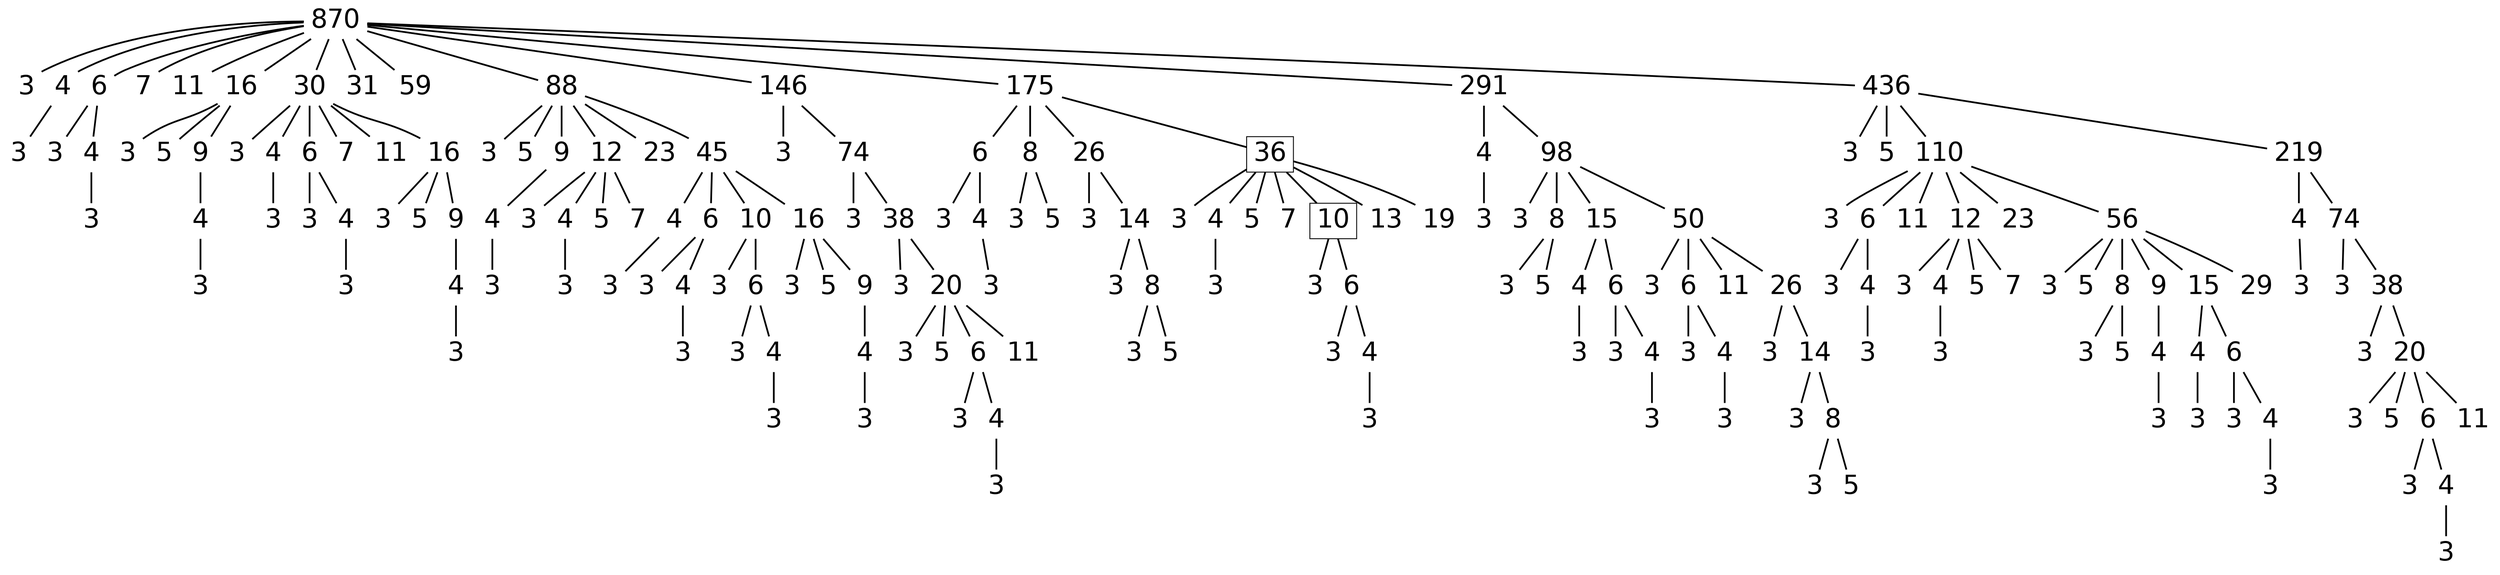 digraph graph_name {
 graph[nodesep = 0.1];
 edge[dir=none, style=bold];
 node[ fontname = "Helvetica", shape = plaintext, width = 0.25, height = 0.25, fontsize=30];
s870;
s870_3;
s870_4;
s870_4_3;
s870_6;
s870_6_3;
s870_6_4;
s870_6_4_3;
s870_7;
s870_11;
s870_16;
s870_16_3;
s870_16_5;
s870_16_9;
s870_16_9_4;
s870_16_9_4_3;
s870_30;
s870_30_3;
s870_30_4;
s870_30_4_3;
s870_30_6;
s870_30_6_3;
s870_30_6_4;
s870_30_6_4_3;
s870_30_7;
s870_30_11;
s870_30_16;
s870_30_16_3;
s870_30_16_5;
s870_30_16_9;
s870_30_16_9_4;
s870_30_16_9_4_3;
s870_31;
s870_59;
s870_88;
s870_88_3;
s870_88_5;
s870_88_9;
s870_88_9_4;
s870_88_9_4_3;
s870_88_12;
s870_88_12_3;
s870_88_12_4;
s870_88_12_4_3;
s870_88_12_5;
s870_88_12_7;
s870_88_23;
s870_88_45;
s870_88_45_4;
s870_88_45_4_3;
s870_88_45_6;
s870_88_45_6_3;
s870_88_45_6_4;
s870_88_45_6_4_3;
s870_88_45_10;
s870_88_45_10_3;
s870_88_45_10_6;
s870_88_45_10_6_3;
s870_88_45_10_6_4;
s870_88_45_10_6_4_3;
s870_88_45_16;
s870_88_45_16_3;
s870_88_45_16_5;
s870_88_45_16_9;
s870_88_45_16_9_4;
s870_88_45_16_9_4_3;
s870_146;
s870_146_3;
s870_146_74;
s870_146_74_3;
s870_146_74_38;
s870_146_74_38_3;
s870_146_74_38_20;
s870_146_74_38_20_3;
s870_146_74_38_20_5;
s870_146_74_38_20_6;
s870_146_74_38_20_6_3;
s870_146_74_38_20_6_4;
s870_146_74_38_20_6_4_3;
s870_146_74_38_20_11;
s870_175;
s870_175_6;
s870_175_6_3;
s870_175_6_4;
s870_175_6_4_3;
s870_175_8;
s870_175_8_3;
s870_175_8_5;
s870_175_26;
s870_175_26_3;
s870_175_26_14;
s870_175_26_14_3;
s870_175_26_14_8;
s870_175_26_14_8_3;
s870_175_26_14_8_5;
s870_175_36;
s870_175_36_3;
s870_175_36_4;
s870_175_36_4_3;
s870_175_36_5;
s870_175_36_7;
s870_175_36_10;
s870_175_36_10_3;
s870_175_36_10_6;
s870_175_36_10_6_3;
s870_175_36_10_6_4;
s870_175_36_10_6_4_3;
s870_175_36_13;
s870_175_36_19;
s870_291;
s870_291_4;
s870_291_4_3;
s870_291_98;
s870_291_98_3;
s870_291_98_8;
s870_291_98_8_3;
s870_291_98_8_5;
s870_291_98_15;
s870_291_98_15_4;
s870_291_98_15_4_3;
s870_291_98_15_6;
s870_291_98_15_6_3;
s870_291_98_15_6_4;
s870_291_98_15_6_4_3;
s870_291_98_50;
s870_291_98_50_3;
s870_291_98_50_6;
s870_291_98_50_6_3;
s870_291_98_50_6_4;
s870_291_98_50_6_4_3;
s870_291_98_50_11;
s870_291_98_50_26;
s870_291_98_50_26_3;
s870_291_98_50_26_14;
s870_291_98_50_26_14_3;
s870_291_98_50_26_14_8;
s870_291_98_50_26_14_8_3;
s870_291_98_50_26_14_8_5;
s870_436;
s870_436_3;
s870_436_5;
s870_436_110;
s870_436_110_3;
s870_436_110_6;
s870_436_110_6_3;
s870_436_110_6_4;
s870_436_110_6_4_3;
s870_436_110_11;
s870_436_110_12;
s870_436_110_12_3;
s870_436_110_12_4;
s870_436_110_12_4_3;
s870_436_110_12_5;
s870_436_110_12_7;
s870_436_110_23;
s870_436_110_56;
s870_436_110_56_3;
s870_436_110_56_5;
s870_436_110_56_8;
s870_436_110_56_8_3;
s870_436_110_56_8_5;
s870_436_110_56_9;
s870_436_110_56_9_4;
s870_436_110_56_9_4_3;
s870_436_110_56_15;
s870_436_110_56_15_4;
s870_436_110_56_15_4_3;
s870_436_110_56_15_6;
s870_436_110_56_15_6_3;
s870_436_110_56_15_6_4;
s870_436_110_56_15_6_4_3;
s870_436_110_56_29;
s870_436_219;
s870_436_219_4;
s870_436_219_4_3;
s870_436_219_74;
s870_436_219_74_3;
s870_436_219_74_38;
s870_436_219_74_38_3;
s870_436_219_74_38_20;
s870_436_219_74_38_20_3;
s870_436_219_74_38_20_5;
s870_436_219_74_38_20_6;
s870_436_219_74_38_20_6_3;
s870_436_219_74_38_20_6_4;
s870_436_219_74_38_20_6_4_3;
s870_436_219_74_38_20_11;
s870[label="870" ];
s870->s870_3;
s870_3[label="3" ];
s870->s870_4;
s870_4[label="4" ];
s870_4->s870_4_3;
s870_4_3[label="3" ];
s870->s870_6;
s870_6[label="6" ];
s870_6->s870_6_3;
s870_6_3[label="3" ];
s870_6->s870_6_4;
s870_6_4[label="4" ];
s870_6_4->s870_6_4_3;
s870_6_4_3[label="3" ];
s870->s870_7;
s870_7[label="7" ];
s870->s870_11;
s870_11[label="11" ];
s870->s870_16;
s870_16[label="16" ];
s870_16->s870_16_3;
s870_16_3[label="3" ];
s870_16->s870_16_5;
s870_16_5[label="5" ];
s870_16->s870_16_9;
s870_16_9[label="9" ];
s870_16_9->s870_16_9_4;
s870_16_9_4[label="4" ];
s870_16_9_4->s870_16_9_4_3;
s870_16_9_4_3[label="3" ];
s870->s870_30;
s870_30[label="30" ];
s870_30->s870_30_3;
s870_30_3[label="3" ];
s870_30->s870_30_4;
s870_30_4[label="4" ];
s870_30_4->s870_30_4_3;
s870_30_4_3[label="3" ];
s870_30->s870_30_6;
s870_30_6[label="6" ];
s870_30_6->s870_30_6_3;
s870_30_6_3[label="3" ];
s870_30_6->s870_30_6_4;
s870_30_6_4[label="4" ];
s870_30_6_4->s870_30_6_4_3;
s870_30_6_4_3[label="3" ];
s870_30->s870_30_7;
s870_30_7[label="7" ];
s870_30->s870_30_11;
s870_30_11[label="11" ];
s870_30->s870_30_16;
s870_30_16[label="16" ];
s870_30_16->s870_30_16_3;
s870_30_16_3[label="3" ];
s870_30_16->s870_30_16_5;
s870_30_16_5[label="5" ];
s870_30_16->s870_30_16_9;
s870_30_16_9[label="9" ];
s870_30_16_9->s870_30_16_9_4;
s870_30_16_9_4[label="4" ];
s870_30_16_9_4->s870_30_16_9_4_3;
s870_30_16_9_4_3[label="3" ];
s870->s870_31;
s870_31[label="31" ];
s870->s870_59;
s870_59[label="59" ];
s870->s870_88;
s870_88[label="88" ];
s870_88->s870_88_3;
s870_88_3[label="3" ];
s870_88->s870_88_5;
s870_88_5[label="5" ];
s870_88->s870_88_9;
s870_88_9[label="9" ];
s870_88_9->s870_88_9_4;
s870_88_9_4[label="4" ];
s870_88_9_4->s870_88_9_4_3;
s870_88_9_4_3[label="3" ];
s870_88->s870_88_12;
s870_88_12[label="12" ];
s870_88_12->s870_88_12_3;
s870_88_12_3[label="3" ];
s870_88_12->s870_88_12_4;
s870_88_12_4[label="4" ];
s870_88_12_4->s870_88_12_4_3;
s870_88_12_4_3[label="3" ];
s870_88_12->s870_88_12_5;
s870_88_12_5[label="5" ];
s870_88_12->s870_88_12_7;
s870_88_12_7[label="7" ];
s870_88->s870_88_23;
s870_88_23[label="23" ];
s870_88->s870_88_45;
s870_88_45[label="45" ];
s870_88_45->s870_88_45_4;
s870_88_45_4[label="4" ];
s870_88_45_4->s870_88_45_4_3;
s870_88_45_4_3[label="3" ];
s870_88_45->s870_88_45_6;
s870_88_45_6[label="6" ];
s870_88_45_6->s870_88_45_6_3;
s870_88_45_6_3[label="3" ];
s870_88_45_6->s870_88_45_6_4;
s870_88_45_6_4[label="4" ];
s870_88_45_6_4->s870_88_45_6_4_3;
s870_88_45_6_4_3[label="3" ];
s870_88_45->s870_88_45_10;
s870_88_45_10[label="10" ];
s870_88_45_10->s870_88_45_10_3;
s870_88_45_10_3[label="3" ];
s870_88_45_10->s870_88_45_10_6;
s870_88_45_10_6[label="6" ];
s870_88_45_10_6->s870_88_45_10_6_3;
s870_88_45_10_6_3[label="3" ];
s870_88_45_10_6->s870_88_45_10_6_4;
s870_88_45_10_6_4[label="4" ];
s870_88_45_10_6_4->s870_88_45_10_6_4_3;
s870_88_45_10_6_4_3[label="3" ];
s870_88_45->s870_88_45_16;
s870_88_45_16[label="16" ];
s870_88_45_16->s870_88_45_16_3;
s870_88_45_16_3[label="3" ];
s870_88_45_16->s870_88_45_16_5;
s870_88_45_16_5[label="5" ];
s870_88_45_16->s870_88_45_16_9;
s870_88_45_16_9[label="9" ];
s870_88_45_16_9->s870_88_45_16_9_4;
s870_88_45_16_9_4[label="4" ];
s870_88_45_16_9_4->s870_88_45_16_9_4_3;
s870_88_45_16_9_4_3[label="3" ];
s870->s870_146;
s870_146[label="146" ];
s870_146->s870_146_3;
s870_146_3[label="3" ];
s870_146->s870_146_74;
s870_146_74[label="74" ];
s870_146_74->s870_146_74_3;
s870_146_74_3[label="3" ];
s870_146_74->s870_146_74_38;
s870_146_74_38[label="38" ];
s870_146_74_38->s870_146_74_38_3;
s870_146_74_38_3[label="3" ];
s870_146_74_38->s870_146_74_38_20;
s870_146_74_38_20[label="20" ];
s870_146_74_38_20->s870_146_74_38_20_3;
s870_146_74_38_20_3[label="3" ];
s870_146_74_38_20->s870_146_74_38_20_5;
s870_146_74_38_20_5[label="5" ];
s870_146_74_38_20->s870_146_74_38_20_6;
s870_146_74_38_20_6[label="6" ];
s870_146_74_38_20_6->s870_146_74_38_20_6_3;
s870_146_74_38_20_6_3[label="3" ];
s870_146_74_38_20_6->s870_146_74_38_20_6_4;
s870_146_74_38_20_6_4[label="4" ];
s870_146_74_38_20_6_4->s870_146_74_38_20_6_4_3;
s870_146_74_38_20_6_4_3[label="3" ];
s870_146_74_38_20->s870_146_74_38_20_11;
s870_146_74_38_20_11[label="11" ];
s870->s870_175;
s870_175[label="175" ];
s870_175->s870_175_6;
s870_175_6[label="6" ];
s870_175_6->s870_175_6_3;
s870_175_6_3[label="3" ];
s870_175_6->s870_175_6_4;
s870_175_6_4[label="4" ];
s870_175_6_4->s870_175_6_4_3;
s870_175_6_4_3[label="3" ];
s870_175->s870_175_8;
s870_175_8[label="8" ];
s870_175_8->s870_175_8_3;
s870_175_8_3[label="3" ];
s870_175_8->s870_175_8_5;
s870_175_8_5[label="5" ];
s870_175->s870_175_26;
s870_175_26[label="26" ];
s870_175_26->s870_175_26_3;
s870_175_26_3[label="3" ];
s870_175_26->s870_175_26_14;
s870_175_26_14[label="14" ];
s870_175_26_14->s870_175_26_14_3;
s870_175_26_14_3[label="3" ];
s870_175_26_14->s870_175_26_14_8;
s870_175_26_14_8[label="8" ];
s870_175_26_14_8->s870_175_26_14_8_3;
s870_175_26_14_8_3[label="3" ];
s870_175_26_14_8->s870_175_26_14_8_5;
s870_175_26_14_8_5[label="5" ];
s870_175->s870_175_36;
s870_175_36[label="36" ;shape=box];
s870_175_36->s870_175_36_3;
s870_175_36_3[label="3" ];
s870_175_36->s870_175_36_4;
s870_175_36_4[label="4" ];
s870_175_36_4->s870_175_36_4_3;
s870_175_36_4_3[label="3" ];
s870_175_36->s870_175_36_5;
s870_175_36_5[label="5" ];
s870_175_36->s870_175_36_7;
s870_175_36_7[label="7" ];
s870_175_36->s870_175_36_10;
s870_175_36_10[label="10" ;shape=box];
s870_175_36_10->s870_175_36_10_3;
s870_175_36_10_3[label="3" ];
s870_175_36_10->s870_175_36_10_6;
s870_175_36_10_6[label="6" ];
s870_175_36_10_6->s870_175_36_10_6_3;
s870_175_36_10_6_3[label="3" ];
s870_175_36_10_6->s870_175_36_10_6_4;
s870_175_36_10_6_4[label="4" ];
s870_175_36_10_6_4->s870_175_36_10_6_4_3;
s870_175_36_10_6_4_3[label="3" ];
s870_175_36->s870_175_36_13;
s870_175_36_13[label="13" ];
s870_175_36->s870_175_36_19;
s870_175_36_19[label="19" ];
s870->s870_291;
s870_291[label="291" ];
s870_291->s870_291_4;
s870_291_4[label="4" ];
s870_291_4->s870_291_4_3;
s870_291_4_3[label="3" ];
s870_291->s870_291_98;
s870_291_98[label="98" ];
s870_291_98->s870_291_98_3;
s870_291_98_3[label="3" ];
s870_291_98->s870_291_98_8;
s870_291_98_8[label="8" ];
s870_291_98_8->s870_291_98_8_3;
s870_291_98_8_3[label="3" ];
s870_291_98_8->s870_291_98_8_5;
s870_291_98_8_5[label="5" ];
s870_291_98->s870_291_98_15;
s870_291_98_15[label="15" ];
s870_291_98_15->s870_291_98_15_4;
s870_291_98_15_4[label="4" ];
s870_291_98_15_4->s870_291_98_15_4_3;
s870_291_98_15_4_3[label="3" ];
s870_291_98_15->s870_291_98_15_6;
s870_291_98_15_6[label="6" ];
s870_291_98_15_6->s870_291_98_15_6_3;
s870_291_98_15_6_3[label="3" ];
s870_291_98_15_6->s870_291_98_15_6_4;
s870_291_98_15_6_4[label="4" ];
s870_291_98_15_6_4->s870_291_98_15_6_4_3;
s870_291_98_15_6_4_3[label="3" ];
s870_291_98->s870_291_98_50;
s870_291_98_50[label="50" ];
s870_291_98_50->s870_291_98_50_3;
s870_291_98_50_3[label="3" ];
s870_291_98_50->s870_291_98_50_6;
s870_291_98_50_6[label="6" ];
s870_291_98_50_6->s870_291_98_50_6_3;
s870_291_98_50_6_3[label="3" ];
s870_291_98_50_6->s870_291_98_50_6_4;
s870_291_98_50_6_4[label="4" ];
s870_291_98_50_6_4->s870_291_98_50_6_4_3;
s870_291_98_50_6_4_3[label="3" ];
s870_291_98_50->s870_291_98_50_11;
s870_291_98_50_11[label="11" ];
s870_291_98_50->s870_291_98_50_26;
s870_291_98_50_26[label="26" ];
s870_291_98_50_26->s870_291_98_50_26_3;
s870_291_98_50_26_3[label="3" ];
s870_291_98_50_26->s870_291_98_50_26_14;
s870_291_98_50_26_14[label="14" ];
s870_291_98_50_26_14->s870_291_98_50_26_14_3;
s870_291_98_50_26_14_3[label="3" ];
s870_291_98_50_26_14->s870_291_98_50_26_14_8;
s870_291_98_50_26_14_8[label="8" ];
s870_291_98_50_26_14_8->s870_291_98_50_26_14_8_3;
s870_291_98_50_26_14_8_3[label="3" ];
s870_291_98_50_26_14_8->s870_291_98_50_26_14_8_5;
s870_291_98_50_26_14_8_5[label="5" ];
s870->s870_436;
s870_436[label="436" ];
s870_436->s870_436_3;
s870_436_3[label="3" ];
s870_436->s870_436_5;
s870_436_5[label="5" ];
s870_436->s870_436_110;
s870_436_110[label="110" ];
s870_436_110->s870_436_110_3;
s870_436_110_3[label="3" ];
s870_436_110->s870_436_110_6;
s870_436_110_6[label="6" ];
s870_436_110_6->s870_436_110_6_3;
s870_436_110_6_3[label="3" ];
s870_436_110_6->s870_436_110_6_4;
s870_436_110_6_4[label="4" ];
s870_436_110_6_4->s870_436_110_6_4_3;
s870_436_110_6_4_3[label="3" ];
s870_436_110->s870_436_110_11;
s870_436_110_11[label="11" ];
s870_436_110->s870_436_110_12;
s870_436_110_12[label="12" ];
s870_436_110_12->s870_436_110_12_3;
s870_436_110_12_3[label="3" ];
s870_436_110_12->s870_436_110_12_4;
s870_436_110_12_4[label="4" ];
s870_436_110_12_4->s870_436_110_12_4_3;
s870_436_110_12_4_3[label="3" ];
s870_436_110_12->s870_436_110_12_5;
s870_436_110_12_5[label="5" ];
s870_436_110_12->s870_436_110_12_7;
s870_436_110_12_7[label="7" ];
s870_436_110->s870_436_110_23;
s870_436_110_23[label="23" ];
s870_436_110->s870_436_110_56;
s870_436_110_56[label="56" ];
s870_436_110_56->s870_436_110_56_3;
s870_436_110_56_3[label="3" ];
s870_436_110_56->s870_436_110_56_5;
s870_436_110_56_5[label="5" ];
s870_436_110_56->s870_436_110_56_8;
s870_436_110_56_8[label="8" ];
s870_436_110_56_8->s870_436_110_56_8_3;
s870_436_110_56_8_3[label="3" ];
s870_436_110_56_8->s870_436_110_56_8_5;
s870_436_110_56_8_5[label="5" ];
s870_436_110_56->s870_436_110_56_9;
s870_436_110_56_9[label="9" ];
s870_436_110_56_9->s870_436_110_56_9_4;
s870_436_110_56_9_4[label="4" ];
s870_436_110_56_9_4->s870_436_110_56_9_4_3;
s870_436_110_56_9_4_3[label="3" ];
s870_436_110_56->s870_436_110_56_15;
s870_436_110_56_15[label="15" ];
s870_436_110_56_15->s870_436_110_56_15_4;
s870_436_110_56_15_4[label="4" ];
s870_436_110_56_15_4->s870_436_110_56_15_4_3;
s870_436_110_56_15_4_3[label="3" ];
s870_436_110_56_15->s870_436_110_56_15_6;
s870_436_110_56_15_6[label="6" ];
s870_436_110_56_15_6->s870_436_110_56_15_6_3;
s870_436_110_56_15_6_3[label="3" ];
s870_436_110_56_15_6->s870_436_110_56_15_6_4;
s870_436_110_56_15_6_4[label="4" ];
s870_436_110_56_15_6_4->s870_436_110_56_15_6_4_3;
s870_436_110_56_15_6_4_3[label="3" ];
s870_436_110_56->s870_436_110_56_29;
s870_436_110_56_29[label="29" ];
s870_436->s870_436_219;
s870_436_219[label="219" ];
s870_436_219->s870_436_219_4;
s870_436_219_4[label="4" ];
s870_436_219_4->s870_436_219_4_3;
s870_436_219_4_3[label="3" ];
s870_436_219->s870_436_219_74;
s870_436_219_74[label="74" ];
s870_436_219_74->s870_436_219_74_3;
s870_436_219_74_3[label="3" ];
s870_436_219_74->s870_436_219_74_38;
s870_436_219_74_38[label="38" ];
s870_436_219_74_38->s870_436_219_74_38_3;
s870_436_219_74_38_3[label="3" ];
s870_436_219_74_38->s870_436_219_74_38_20;
s870_436_219_74_38_20[label="20" ];
s870_436_219_74_38_20->s870_436_219_74_38_20_3;
s870_436_219_74_38_20_3[label="3" ];
s870_436_219_74_38_20->s870_436_219_74_38_20_5;
s870_436_219_74_38_20_5[label="5" ];
s870_436_219_74_38_20->s870_436_219_74_38_20_6;
s870_436_219_74_38_20_6[label="6" ];
s870_436_219_74_38_20_6->s870_436_219_74_38_20_6_3;
s870_436_219_74_38_20_6_3[label="3" ];
s870_436_219_74_38_20_6->s870_436_219_74_38_20_6_4;
s870_436_219_74_38_20_6_4[label="4" ];
s870_436_219_74_38_20_6_4->s870_436_219_74_38_20_6_4_3;
s870_436_219_74_38_20_6_4_3[label="3" ];
s870_436_219_74_38_20->s870_436_219_74_38_20_11;
s870_436_219_74_38_20_11[label="11" ];
}
